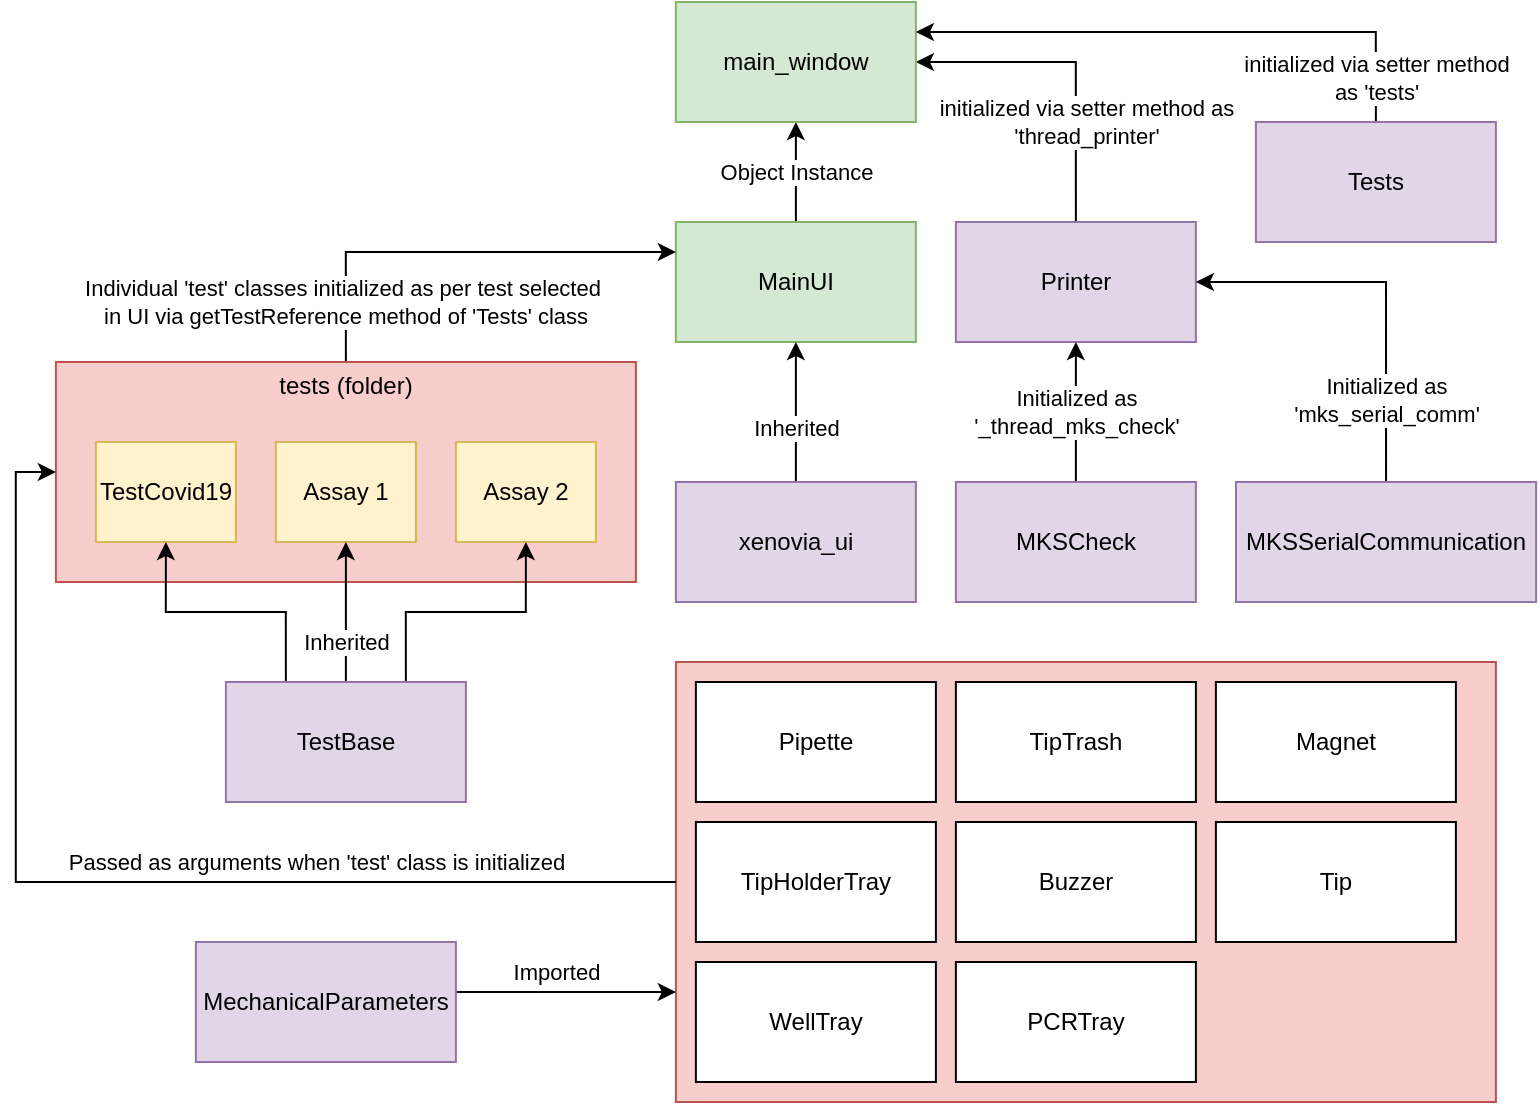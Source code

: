 <mxfile version="13.7.9" type="device"><diagram id="kgpKYQtTHZ0yAKxKKP6v" name="Page-1"><mxGraphModel dx="1024" dy="592" grid="1" gridSize="10" guides="1" tooltips="1" connect="1" arrows="1" fold="1" page="1" pageScale="1" pageWidth="850" pageHeight="1100" math="0" shadow="0"><root><mxCell id="0"/><mxCell id="1" parent="0"/><mxCell id="XCfDpxI-430JlLrOJFHv-32" value="" style="rounded=0;whiteSpace=wrap;html=1;fillColor=#f8cecc;strokeColor=#b85450;" parent="1" vertex="1"><mxGeometry x="399.94" y="340" width="410" height="220" as="geometry"/></mxCell><mxCell id="XCfDpxI-430JlLrOJFHv-7" value="Object Instance" style="edgeStyle=orthogonalEdgeStyle;rounded=0;orthogonalLoop=1;jettySize=auto;html=1;exitX=0.5;exitY=0;exitDx=0;exitDy=0;entryX=0.5;entryY=1;entryDx=0;entryDy=0;" parent="1" source="XCfDpxI-430JlLrOJFHv-1" target="XCfDpxI-430JlLrOJFHv-6" edge="1"><mxGeometry relative="1" as="geometry"/></mxCell><mxCell id="XCfDpxI-430JlLrOJFHv-1" value="MainUI" style="rounded=0;whiteSpace=wrap;html=1;fillColor=#d5e8d4;strokeColor=#82b366;" parent="1" vertex="1"><mxGeometry x="399.94" y="120" width="120" height="60" as="geometry"/></mxCell><mxCell id="XCfDpxI-430JlLrOJFHv-3" style="edgeStyle=orthogonalEdgeStyle;rounded=0;orthogonalLoop=1;jettySize=auto;html=1;exitX=0.5;exitY=0;exitDx=0;exitDy=0;entryX=0.5;entryY=1;entryDx=0;entryDy=0;" parent="1" source="XCfDpxI-430JlLrOJFHv-2" target="XCfDpxI-430JlLrOJFHv-1" edge="1"><mxGeometry relative="1" as="geometry"/></mxCell><mxCell id="XCfDpxI-430JlLrOJFHv-4" value="Inherited" style="edgeLabel;html=1;align=center;verticalAlign=middle;resizable=0;points=[];" parent="XCfDpxI-430JlLrOJFHv-3" vertex="1" connectable="0"><mxGeometry x="-0.02" y="-2" relative="1" as="geometry"><mxPoint x="-2" y="7" as="offset"/></mxGeometry></mxCell><mxCell id="XCfDpxI-430JlLrOJFHv-2" value="xenovia_ui" style="rounded=0;whiteSpace=wrap;html=1;fillColor=#e1d5e7;strokeColor=#9673a6;" parent="1" vertex="1"><mxGeometry x="399.94" y="250" width="120" height="60" as="geometry"/></mxCell><mxCell id="XCfDpxI-430JlLrOJFHv-8" style="edgeStyle=orthogonalEdgeStyle;rounded=0;orthogonalLoop=1;jettySize=auto;html=1;exitX=0.5;exitY=0;exitDx=0;exitDy=0;entryX=1;entryY=0.5;entryDx=0;entryDy=0;" parent="1" source="XCfDpxI-430JlLrOJFHv-5" target="XCfDpxI-430JlLrOJFHv-6" edge="1"><mxGeometry relative="1" as="geometry"/></mxCell><mxCell id="XCfDpxI-430JlLrOJFHv-9" value="initialized via setter method as &lt;br&gt;'thread_printer'" style="edgeLabel;html=1;align=center;verticalAlign=middle;resizable=0;points=[];" parent="XCfDpxI-430JlLrOJFHv-8" vertex="1" connectable="0"><mxGeometry x="-0.023" y="-4" relative="1" as="geometry"><mxPoint x="1.04" y="28" as="offset"/></mxGeometry></mxCell><mxCell id="XCfDpxI-430JlLrOJFHv-5" value="Printer" style="rounded=0;whiteSpace=wrap;html=1;fillColor=#e1d5e7;strokeColor=#9673a6;" parent="1" vertex="1"><mxGeometry x="539.94" y="120" width="120" height="60" as="geometry"/></mxCell><mxCell id="XCfDpxI-430JlLrOJFHv-6" value="main_window" style="rounded=0;whiteSpace=wrap;html=1;fillColor=#d5e8d4;strokeColor=#82b366;" parent="1" vertex="1"><mxGeometry x="399.94" y="10" width="120" height="60" as="geometry"/></mxCell><mxCell id="XCfDpxI-430JlLrOJFHv-11" style="edgeStyle=orthogonalEdgeStyle;rounded=0;orthogonalLoop=1;jettySize=auto;html=1;exitX=0.5;exitY=0;exitDx=0;exitDy=0;entryX=1;entryY=0.25;entryDx=0;entryDy=0;" parent="1" source="XCfDpxI-430JlLrOJFHv-10" target="XCfDpxI-430JlLrOJFHv-6" edge="1"><mxGeometry relative="1" as="geometry"/></mxCell><mxCell id="XCfDpxI-430JlLrOJFHv-12" value="initialized via setter method&lt;br&gt;as 'tests'" style="edgeLabel;html=1;align=center;verticalAlign=middle;resizable=0;points=[];" parent="XCfDpxI-430JlLrOJFHv-11" vertex="1" connectable="0"><mxGeometry x="-0.419" y="-1" relative="1" as="geometry"><mxPoint x="35.04" y="24" as="offset"/></mxGeometry></mxCell><mxCell id="XCfDpxI-430JlLrOJFHv-10" value="Tests" style="rounded=0;whiteSpace=wrap;html=1;fillColor=#e1d5e7;strokeColor=#9673a6;" parent="1" vertex="1"><mxGeometry x="689.94" y="70" width="120" height="60" as="geometry"/></mxCell><mxCell id="XCfDpxI-430JlLrOJFHv-23" style="edgeStyle=orthogonalEdgeStyle;rounded=0;orthogonalLoop=1;jettySize=auto;html=1;exitX=0.5;exitY=0;exitDx=0;exitDy=0;entryX=0;entryY=0.25;entryDx=0;entryDy=0;" parent="1" source="XCfDpxI-430JlLrOJFHv-13" target="XCfDpxI-430JlLrOJFHv-1" edge="1"><mxGeometry relative="1" as="geometry"/></mxCell><mxCell id="XCfDpxI-430JlLrOJFHv-24" value="Individual 'test' classes initialized as per test selected&lt;br&gt;&amp;nbsp;in UI via getTestReference method of 'Tests' class" style="edgeLabel;html=1;align=center;verticalAlign=middle;resizable=0;points=[];" parent="XCfDpxI-430JlLrOJFHv-23" vertex="1" connectable="0"><mxGeometry x="0.627" relative="1" as="geometry"><mxPoint x="-126" y="25" as="offset"/></mxGeometry></mxCell><mxCell id="XCfDpxI-430JlLrOJFHv-13" value="tests (folder)&lt;br&gt;&lt;br&gt;&lt;br&gt;&lt;br&gt;&lt;br&gt;&lt;br&gt;&lt;br&gt;" style="rounded=0;whiteSpace=wrap;html=1;fillColor=#f8cecc;strokeColor=#b85450;" parent="1" vertex="1"><mxGeometry x="89.94" y="190" width="290" height="110" as="geometry"/></mxCell><mxCell id="XCfDpxI-430JlLrOJFHv-14" value="TestCovid19" style="rounded=0;whiteSpace=wrap;html=1;fillColor=#fff2cc;strokeColor=#d6b656;" parent="1" vertex="1"><mxGeometry x="109.94" y="230" width="70" height="50" as="geometry"/></mxCell><mxCell id="XCfDpxI-430JlLrOJFHv-15" value="Assay 1" style="rounded=0;whiteSpace=wrap;html=1;fillColor=#fff2cc;strokeColor=#d6b656;" parent="1" vertex="1"><mxGeometry x="199.94" y="230" width="70" height="50" as="geometry"/></mxCell><mxCell id="XCfDpxI-430JlLrOJFHv-16" value="Assay 2" style="rounded=0;whiteSpace=wrap;html=1;fillColor=#fff2cc;strokeColor=#d6b656;" parent="1" vertex="1"><mxGeometry x="289.94" y="230" width="70" height="50" as="geometry"/></mxCell><mxCell id="XCfDpxI-430JlLrOJFHv-18" style="edgeStyle=orthogonalEdgeStyle;rounded=0;orthogonalLoop=1;jettySize=auto;html=1;exitX=0.25;exitY=0;exitDx=0;exitDy=0;entryX=0.5;entryY=1;entryDx=0;entryDy=0;" parent="1" source="XCfDpxI-430JlLrOJFHv-17" target="XCfDpxI-430JlLrOJFHv-14" edge="1"><mxGeometry relative="1" as="geometry"/></mxCell><mxCell id="XCfDpxI-430JlLrOJFHv-19" value="Inherited" style="edgeStyle=orthogonalEdgeStyle;rounded=0;orthogonalLoop=1;jettySize=auto;html=1;exitX=0.5;exitY=0;exitDx=0;exitDy=0;entryX=0.5;entryY=1;entryDx=0;entryDy=0;" parent="1" source="XCfDpxI-430JlLrOJFHv-17" target="XCfDpxI-430JlLrOJFHv-15" edge="1"><mxGeometry x="-0.429" relative="1" as="geometry"><mxPoint as="offset"/></mxGeometry></mxCell><mxCell id="XCfDpxI-430JlLrOJFHv-20" style="edgeStyle=orthogonalEdgeStyle;rounded=0;orthogonalLoop=1;jettySize=auto;html=1;exitX=0.75;exitY=0;exitDx=0;exitDy=0;entryX=0.5;entryY=1;entryDx=0;entryDy=0;" parent="1" source="XCfDpxI-430JlLrOJFHv-17" target="XCfDpxI-430JlLrOJFHv-16" edge="1"><mxGeometry relative="1" as="geometry"/></mxCell><mxCell id="XCfDpxI-430JlLrOJFHv-17" value="TestBase" style="rounded=0;whiteSpace=wrap;html=1;fillColor=#e1d5e7;strokeColor=#9673a6;" parent="1" vertex="1"><mxGeometry x="174.94" y="350" width="120" height="60" as="geometry"/></mxCell><mxCell id="XCfDpxI-430JlLrOJFHv-25" value="Tip" style="rounded=0;whiteSpace=wrap;html=1;" parent="1" vertex="1"><mxGeometry x="669.94" y="420" width="120" height="60" as="geometry"/></mxCell><mxCell id="XCfDpxI-430JlLrOJFHv-26" value="Pipette" style="rounded=0;whiteSpace=wrap;html=1;" parent="1" vertex="1"><mxGeometry x="409.94" y="350" width="120" height="60" as="geometry"/></mxCell><mxCell id="XCfDpxI-430JlLrOJFHv-27" value="TipHolderTray" style="rounded=0;whiteSpace=wrap;html=1;" parent="1" vertex="1"><mxGeometry x="409.94" y="420" width="120" height="60" as="geometry"/></mxCell><mxCell id="XCfDpxI-430JlLrOJFHv-28" value="TipTrash" style="rounded=0;whiteSpace=wrap;html=1;" parent="1" vertex="1"><mxGeometry x="539.94" y="350" width="120" height="60" as="geometry"/></mxCell><mxCell id="XCfDpxI-430JlLrOJFHv-29" value="WellTray" style="rounded=0;whiteSpace=wrap;html=1;" parent="1" vertex="1"><mxGeometry x="409.94" y="490" width="120" height="60" as="geometry"/></mxCell><mxCell id="XCfDpxI-430JlLrOJFHv-30" value="Magnet" style="rounded=0;whiteSpace=wrap;html=1;" parent="1" vertex="1"><mxGeometry x="669.94" y="350" width="120" height="60" as="geometry"/></mxCell><mxCell id="XCfDpxI-430JlLrOJFHv-31" value="Buzzer" style="rounded=0;whiteSpace=wrap;html=1;" parent="1" vertex="1"><mxGeometry x="539.94" y="420" width="120" height="60" as="geometry"/></mxCell><mxCell id="XCfDpxI-430JlLrOJFHv-33" style="edgeStyle=orthogonalEdgeStyle;rounded=0;orthogonalLoop=1;jettySize=auto;html=1;exitX=0;exitY=0.5;exitDx=0;exitDy=0;entryX=0;entryY=0.5;entryDx=0;entryDy=0;" parent="1" source="XCfDpxI-430JlLrOJFHv-32" target="XCfDpxI-430JlLrOJFHv-13" edge="1"><mxGeometry relative="1" as="geometry"/></mxCell><mxCell id="XCfDpxI-430JlLrOJFHv-34" value="Passed as arguments when 'test' class is initialized" style="edgeLabel;html=1;align=center;verticalAlign=middle;resizable=0;points=[];" parent="XCfDpxI-430JlLrOJFHv-33" vertex="1" connectable="0"><mxGeometry x="-0.307" y="5" relative="1" as="geometry"><mxPoint x="12.33" y="-15" as="offset"/></mxGeometry></mxCell><mxCell id="XCfDpxI-430JlLrOJFHv-36" style="edgeStyle=orthogonalEdgeStyle;rounded=0;orthogonalLoop=1;jettySize=auto;html=1;exitX=1;exitY=0.5;exitDx=0;exitDy=0;entryX=0;entryY=0.75;entryDx=0;entryDy=0;" parent="1" source="XCfDpxI-430JlLrOJFHv-35" target="XCfDpxI-430JlLrOJFHv-32" edge="1"><mxGeometry relative="1" as="geometry"><Array as="points"><mxPoint x="229.94" y="505"/></Array></mxGeometry></mxCell><mxCell id="XCfDpxI-430JlLrOJFHv-37" value="Imported" style="edgeLabel;html=1;align=center;verticalAlign=middle;resizable=0;points=[];" parent="XCfDpxI-430JlLrOJFHv-36" vertex="1" connectable="0"><mxGeometry x="0.653" y="-3" relative="1" as="geometry"><mxPoint x="-19" y="-13" as="offset"/></mxGeometry></mxCell><mxCell id="XCfDpxI-430JlLrOJFHv-35" value="MechanicalParameters" style="rounded=0;whiteSpace=wrap;html=1;fillColor=#e1d5e7;strokeColor=#9673a6;" parent="1" vertex="1"><mxGeometry x="159.94" y="480" width="130" height="60" as="geometry"/></mxCell><mxCell id="VWRRDlLClX9XGY2D1PO0-2" value="Initialized as &lt;br&gt;'_thread_mks_check'" style="edgeStyle=orthogonalEdgeStyle;rounded=0;orthogonalLoop=1;jettySize=auto;html=1;exitX=0.5;exitY=0;exitDx=0;exitDy=0;entryX=0.5;entryY=1;entryDx=0;entryDy=0;" parent="1" source="VWRRDlLClX9XGY2D1PO0-1" target="XCfDpxI-430JlLrOJFHv-5" edge="1"><mxGeometry relative="1" as="geometry"/></mxCell><mxCell id="VWRRDlLClX9XGY2D1PO0-1" value="MKSCheck" style="rounded=0;whiteSpace=wrap;html=1;fillColor=#e1d5e7;strokeColor=#9673a6;" parent="1" vertex="1"><mxGeometry x="539.94" y="250" width="120" height="60" as="geometry"/></mxCell><mxCell id="fjzuqbtTmzf_EBsdZ9jd-2" style="edgeStyle=orthogonalEdgeStyle;rounded=0;orthogonalLoop=1;jettySize=auto;html=1;exitX=0.5;exitY=0;exitDx=0;exitDy=0;entryX=1;entryY=0.5;entryDx=0;entryDy=0;" edge="1" parent="1" source="fjzuqbtTmzf_EBsdZ9jd-1" target="XCfDpxI-430JlLrOJFHv-5"><mxGeometry relative="1" as="geometry"/></mxCell><mxCell id="fjzuqbtTmzf_EBsdZ9jd-3" value="Initialized as&lt;br&gt;&amp;nbsp;'mks_serial_comm'&amp;nbsp;" style="edgeLabel;html=1;align=center;verticalAlign=middle;resizable=0;points=[];" vertex="1" connectable="0" parent="fjzuqbtTmzf_EBsdZ9jd-2"><mxGeometry x="-0.278" y="1" relative="1" as="geometry"><mxPoint x="1.03" y="29" as="offset"/></mxGeometry></mxCell><mxCell id="fjzuqbtTmzf_EBsdZ9jd-1" value="MKSSerialCommunication" style="rounded=0;whiteSpace=wrap;html=1;fillColor=#e1d5e7;strokeColor=#9673a6;" vertex="1" parent="1"><mxGeometry x="680" y="250" width="150.06" height="60" as="geometry"/></mxCell><mxCell id="fjzuqbtTmzf_EBsdZ9jd-4" value="PCRTray" style="rounded=0;whiteSpace=wrap;html=1;" vertex="1" parent="1"><mxGeometry x="539.94" y="490" width="120" height="60" as="geometry"/></mxCell></root></mxGraphModel></diagram></mxfile>